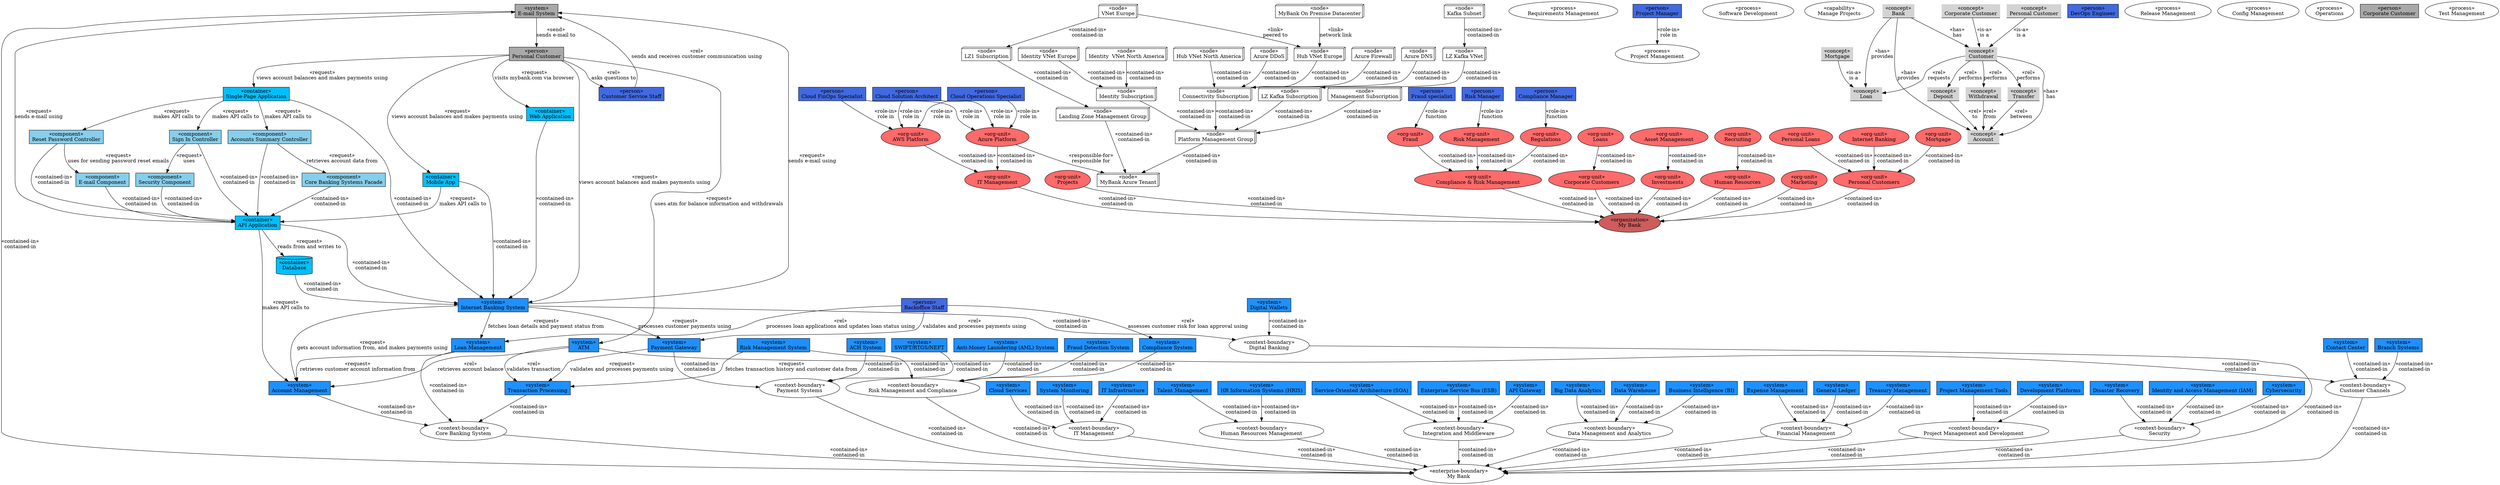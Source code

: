 digraph elements {
  // graph [splines=ortho]
mybank_data_management__big_data_analytics_system [shape=box style=filled fillcolor=dodgerblue label = "«system»\nBig Data Analytics"]
mybank_security__disaster_recovery_system [shape=box style=filled fillcolor=dodgerblue label = "«system»\nDisaster Recovery"]
mybank_it_management_azure__plz_kafka_subscription [shape=box3d  label = "«node»\nLZ Kafka Subscription"]
mybank__email_system [shape=box style=filled fillcolor=darkgrey label = "«system»\nE-mail System"]
mybank_financial_management__expense_management_system [shape=box style=filled fillcolor=dodgerblue label = "«system»\nExpense Management"]
mybank_customer_channels__branch_systems [shape=box style=filled fillcolor=dodgerblue label = "«system»\nBranch Systems"]
mybank_compliance__fraud_detection_system [shape=box style=filled fillcolor=dodgerblue label = "«system»\nFraud Detection System"]
mybank_organization_personal_customers__mortgage_org [ style=filled fillcolor=indianred1 label = "«org-unit»\nMortgage"]
mybank_project_management__dev_platforms [shape=box style=filled fillcolor=dodgerblue label = "«system»\nDevelopment Platforms"]
mybank_project_management__requirements_management [  label = "«process»\nRequirements Management"]
mybank_it_management__aws_unit [ style=filled fillcolor=indianred1 label = "«org-unit»\nAWS Platform"]
mybank_it_management_azure__connectivity_subscription [shape=box3d  label = "«node»\nConnectivity Subscription"]
mybank_digital_banking__digital_wallets_system [shape=box style=filled fillcolor=dodgerblue label = "«system»\nDigital Wallets"]
mybank_customer_channels__customer_service_staff [shape=box style=filled fillcolor=royalblue label = "«person»\nCustomer Service Staff"]
mybank_security__identity_access_management_system [shape=box style=filled fillcolor=dodgerblue label = "«system»\nIdentity and Access Management (IAM)"]
mybank_it_management_azure__alz1_vnet_europe [shape=box3d  label = "«node»\nVNet Europe"]
mybank__mybank_plc [  label = "«enterprise-boundary»\nMy Bank"]
mybank_compliance__risk_management_system [shape=box style=filled fillcolor=dodgerblue label = "«system»\nRisk Management System"]
mybank_project_management__projects_org [ style=filled fillcolor=indianred1 label = "«org-unit»\nProjects"]
mybank_organization_hr__recruiting [ style=filled fillcolor=indianred1 label = "«org-unit»\nRecruiting"]
mybank_compliance__compliance_org [ style=filled fillcolor=indianred1 label = "«org-unit»\nCompliance & Risk Management"]
mybank_project_management__project_management [  label = "«process»\nProject Management"]
mybank_integration_middleware__soa [shape=box style=filled fillcolor=dodgerblue label = "«system»\nService-Oriented Architecture (SOA)"]
mybank_it_management__cloud_finops_specialist [shape=box style=filled fillcolor=royalblue label = "«person»\nCloud FinOps Specialist"]
mybank_core_banking__context_boundary [  label = "«context-boundary»\nCore Banking System"]
mybank_payment__context_boundary [  label = "«context-boundary»\nPayment Systems"]
mybank_digital_banking_internet_banking_system__mobile_app [shape=box style=filled fillcolor=deepskyblue1 label = "«container»\nMobile App"]
mybank_project_management__software_development [  label = "«process»\nSoftware Development"]
mybank_infrastructure_management__cloud_services_system [shape=box style=filled fillcolor=dodgerblue label = "«system»\nCloud Services"]
mybank_digital_banking_internet_banking_system__api_application [shape=box style=filled fillcolor=deepskyblue1 label = "«container»\nAPI Application"]
mybank_it_management_azure__management_subscription [shape=box3d  label = "«node»\nManagement Subscription"]
mybank_organization__corporate_customers [ style=filled fillcolor=indianred1 label = "«org-unit»\nCorporate Customers"]
mybank_compliance__risk_manager [shape=box style=filled fillcolor=royalblue label = "«person»\nRisk Manager"]
mybank_organization_personal_customers__personal_loans_org [ style=filled fillcolor=indianred1 label = "«org-unit»\nPersonal Loans"]
mybank_compliance__context_boundary [  label = "«context-boundary»\nRisk Management and Compliance"]
mybank_human_resources__hris [shape=box style=filled fillcolor=dodgerblue label = "«system»\nHR Information Systems (HRIS)"]
mybank_project_management__manage_projects [  label = "«capability»\nManage Projects"]
mybank_compliance__risk_management [ style=filled fillcolor=indianred1 label = "«org-unit»\nRisk Management"]
mybank_organization__my_bank_organization [ style=filled fillcolor=indianred label = "«organization»\nMy Bank"]
mybank_it_management__context_boundary [  label = "«context-boundary»\nIT Management"]
mybank_it_management_azure__hub_vnet_europe [shape=box3d  label = "«node»\nHub VNet Europe"]
mybank_compliance__fraud [ style=filled fillcolor=indianred1 label = "«org-unit»\nFraud"]
mybank_infrastructure_management__system_monitoring_system [shape=box style=filled fillcolor=dodgerblue label = "«system»\nSystem Monitoring"]
mybank_concepts__mortgage [shape=underline style=filled fillcolor=lightgrey label = "«concept»\nMortgage"]
mybank_organization_personal_customers__internet_banking [ style=filled fillcolor=indianred1 label = "«org-unit»\nInternet Banking"]
mybank_it_management_azure__landing_zone_management_group [shape=box3d  label = "«node»\nLanding Zone Management Group"]
mybank_human_resources__context_boundary [  label = "«context-boundary»\nHuman Resources Management"]
mybank_project_management__devops_engineer [shape=box style=filled fillcolor=royalblue label = "«person»\nDevOps Engineer"]
mybank_it_management__cloud_operations_specialist [shape=box style=filled fillcolor=royalblue label = "«person»\nCloud Operations Specialist"]
mybank_compliance__fraud_specialist [shape=box style=filled fillcolor=royalblue label = "«person»\nFraud specialist"]
mybank_project_management__release_management [  label = "«process»\nRelease Management"]
mybank_digital_banking_internet_banking_system__internet_banking_system [shape=box style=filled fillcolor=dodgerblue label = "«system»\nInternet Banking System"]
mybank_compliance__compliance_system [shape=box style=filled fillcolor=dodgerblue label = "«system»\nCompliance System"]
mybank_compliance__compliance_manager [shape=box style=filled fillcolor=royalblue label = "«person»\nCompliance Manager"]
mybank_it_management_azure__identity_vnet_north_america [shape=box3d  label = "«node»\nIdentity  VNet North America"]
mybank_data_management__data_warehouse_system [shape=box style=filled fillcolor=dodgerblue label = "«system»\nData Warehouse"]
mybank_concepts__transfer [shape=underline style=filled fillcolor=lightgrey label = "«concept»\nTransfer"]
mybank_concepts__personal_customer [shape=underline style=filled fillcolor=lightgrey label = "«concept»\nPersonal Customer"]
mybank_digital_banking_internet_banking_system__core_banking_systems_facade [shape=box style=filled fillcolor=skyblue label = "«component»\nCore Banking Systems Facade"]
mybank_integration_middleware__esb [shape=box style=filled fillcolor=dodgerblue label = "«system»\nEnterprise Service Bus (ESB)"]
mybank_it_management_azure__mybank_tenant [shape=box3d  label = "«node»\nMyBank Azure Tenant"]
mybank_project_management__config_management [  label = "«process»\nConfig Management"]
mybank_project_management__operations [  label = "«process»\nOperations"]
mybank_concepts__account [shape=underline style=filled fillcolor=lightgrey label = "«concept»\nAccount"]
mybank__integration_middleware_context [  label = "«context-boundary»\nIntegration and Middleware"]
mybank_concepts__bank [shape=underline style=filled fillcolor=lightgrey label = "«concept»\nBank"]
mybank_it_management__azure_unit [ style=filled fillcolor=indianred1 label = "«org-unit»\nAzure Platform"]
mybank_it_management__it_management_org [ style=filled fillcolor=indianred1 label = "«org-unit»\nIT Management"]
mybank_it_management_azure__ddos_protection [shape=box3d  label = "«node»\nAzure DDoS"]
mybank_investments__investments_org [ style=filled fillcolor=indianred1 label = "«org-unit»\nInvestments"]
mybank_organization__human_resources [ style=filled fillcolor=indianred1 label = "«org-unit»\nHuman Resources"]
mybank_digital_banking_internet_banking_system__web_app [shape=box style=filled fillcolor=deepskyblue1 label = "«container»\nWeb Application"]
mybank_it_management__cloud_solution_architect [shape=box style=filled fillcolor=royalblue label = "«person»\nCloud Solution Architect"]
mybank__personal_customer [shape=box style=filled fillcolor=darkgrey label = "«person»\nPersonal Customer"]
mybank_data_management__context_boundary [  label = "«context-boundary»\nData Management and Analytics"]
mybank_digital_banking_internet_banking_system__single_page_app [shape=box style=filled fillcolor=deepskyblue1 label = "«container»\nSingle-Page Application"]
mybank_it_management_azure__identity_vnet_europe [shape=box3d  label = "«node»\nIdentity VNet Europe"]
mybank_project_management__project_manager [shape=box style=filled fillcolor=royalblue label = "«person»\nProject Manager"]
mybank_payment__payment_gateway_system [shape=box style=filled fillcolor=dodgerblue label = "«system»\nPayment Gateway"]
mybank_it_management_azure__platform_management_group [shape=box3d  label = "«node»\nPlatform Management Group"]
mybank_it_management_onprem__data_center_europe [shape=box3d  label = "«node»\nMyBank On Premise Datacenter"]
mybank_organization__marketing [ style=filled fillcolor=indianred1 label = "«org-unit»\nMarketing"]
mybank_concepts__customer [shape=underline style=filled fillcolor=lightgrey label = "«concept»\nCustomer"]
mybank_integration_middleware__api_gateway [shape=box style=filled fillcolor=dodgerblue label = "«system»\nAPI Gateway"]
mybank_infrastructure_management__it_infrastructure_system [shape=box style=filled fillcolor=dodgerblue label = "«system»\nIT Infrastructure"]
mybank_digital_banking_internet_banking_system__reset_password_controller [shape=box style=filled fillcolor=skyblue label = "«component»\nReset Password Controller"]
mybank_project_management__project_management_tools [shape=box style=filled fillcolor=dodgerblue label = "«system»\nProject Management Tools"]
mybank_financial_management__context_boundary [  label = "«context-boundary»\nFinancial Management"]
mybank_concepts__deposit [shape=underline style=filled fillcolor=lightgrey label = "«concept»\nDeposit"]
mybank_core_banking__loan_management_system [shape=box style=filled fillcolor=dodgerblue label = "«system»\nLoan Management"]
mybank_it_management_azure__plz_kafka_subnet [shape=box3d  label = "«node»\nKafka Subnet"]
mybank_digital_banking_internet_banking_system__email_component [shape=box style=filled fillcolor=skyblue label = "«component»\nE-mail Component"]
mybank_payment__ach_system [shape=box style=filled fillcolor=dodgerblue label = "«system»\nACH System"]
mybank_it_management_azure__identity_subscription [shape=box3d  label = "«node»\nIdentity Subscription"]
mybank_concepts__corporate_customer [shape=underline style=filled fillcolor=lightgrey label = "«concept»\nCorporate Customer"]
mybank_concepts__withdrawal [shape=underline style=filled fillcolor=lightgrey label = "«concept»\nWithdrawal"]
mybank_financial_management__general_ledger_system [shape=box style=filled fillcolor=dodgerblue label = "«system»\nGeneral Ledger"]
mybank_it_management_azure__plz_kafka_vnet [shape=box3d  label = "«node»\nLZ Kafka VNet"]
mybank_compliance__aml_system [shape=box style=filled fillcolor=dodgerblue label = "«system»\nAnti-Money Laundering (AML) System"]
mybank_project_management__context_boundary [  label = "«context-boundary»\nProject Management and Development"]
mybank_digital_banking_internet_banking_system__security_component [shape=box style=filled fillcolor=skyblue label = "«component»\nSecurity Component"]
mybank_it_management_azure__firewall [shape=box3d  label = "«node»\nAzure Firewall"]
mybank_data_management__business_intelligence_system [shape=box style=filled fillcolor=dodgerblue label = "«system»\nBusiness Intelligence (BI)"]
mybank_it_management_azure__dns [shape=box3d  label = "«node»\nAzure DNS"]
mybank_it_management_azure__alz1_subscription [shape=box3d  label = "«node»\nLZ1 Subscription"]
mybank_it_management_azure__hub_vnet_north_america [shape=box3d  label = "«node»\nHub VNet North America"]
mybank_security__context_boundary [  label = "«context-boundary»\nSecurity"]
mybank_digital_banking_internet_banking_system__accounts_summary_controller [shape=box style=filled fillcolor=skyblue label = "«component»\nAccounts Summary Controller"]
mybank_customer_channels__atm [shape=box style=filled fillcolor=dodgerblue label = "«system»\nATM"]
mybank_customer_channels__contact_center_system [shape=box style=filled fillcolor=dodgerblue label = "«system»\nContact Center"]
mybank_security__cybersecurity_system [shape=box style=filled fillcolor=dodgerblue label = "«system»\nCybersecurity"]
mybank__corporate_customer [shape=box style=filled fillcolor=darkgrey label = "«person»\nCorporate Customer"]
mybank_payment__swift_rtgs_neft_system [shape=box style=filled fillcolor=dodgerblue label = "«system»\nSWIFT/RTGS/NEFT"]
mybank_organization__personal_customers [ style=filled fillcolor=indianred1 label = "«org-unit»\nPersonal Customers"]
mybank_concepts__loan [shape=underline style=filled fillcolor=lightgrey label = "«concept»\nLoan"]
mybank_financial_management__treasury_management_system [shape=box style=filled fillcolor=dodgerblue label = "«system»\nTreasury Management"]
mybank_core_banking__backoffice_staff [shape=box style=filled fillcolor=royalblue label = "«person»\nBackoffice Staff"]
mybank_core_banking__account_management_system [shape=box style=filled fillcolor=dodgerblue label = "«system»\nAccount Management"]
mybank_core_banking__transaction_processing_system [shape=box style=filled fillcolor=dodgerblue label = "«system»\nTransaction Processing"]
mybank_investments__asset_management_org [ style=filled fillcolor=indianred1 label = "«org-unit»\nAsset Management"]
mybank_digital_banking__context_boundary [  label = "«context-boundary»\nDigital Banking"]
mybank_human_resources__talent_management_system [shape=box style=filled fillcolor=dodgerblue label = "«system»\nTalent Management"]
mybank_project_management__test_management [  label = "«process»\nTest Management"]
mybank_digital_banking_internet_banking_system__sign_in_controller [shape=box style=filled fillcolor=skyblue label = "«component»\nSign In Controller"]
mybank_digital_banking_internet_banking_system__database [shape=cylinder style=filled fillcolor=deepskyblue1 label = "«container»\nDatabase"]
mybank_organization_corporate_customers__loans_org [ style=filled fillcolor=indianred1 label = "«org-unit»\nLoans"]
mybank_customer_channels__context_boundary [  label = "«context-boundary»\nCustomer Channels"]
mybank_compliance__regulations [ style=filled fillcolor=indianred1 label = "«org-unit»\nRegulations"]
 
mybank_data_management__context_boundary -> mybank__mybank_plc [label = "«contained-in»\ncontained-in"]
mybank_data_management__big_data_analytics_system -> mybank_data_management__context_boundary [label = "«contained-in»\ncontained-in"]
mybank__personal_customer -> mybank_digital_banking_internet_banking_system__web_app [label = "«request»\nvisits mybank.com via browser"]
mybank_it_management_azure__plz_kafka_subscription -> mybank_it_management_azure__platform_management_group [label = "«contained-in»\ncontained-in"]
mybank_organization_hr__recruiting -> mybank_organization__human_resources [label = "«contained-in»\ncontained-in"]
mybank_it_management_azure__alz1_vnet_europe -> mybank_it_management_azure__alz1_subscription [label = "«contained-in»\ncontained-in"]
mybank_compliance__compliance_manager -> mybank_compliance__regulations [label = "«role-in»\nfunction"]
mybank_compliance__risk_management -> mybank_compliance__compliance_org [label = "«contained-in»\ncontained-in"]
mybank_organization_corporate_customers__loans_org -> mybank_organization__corporate_customers [label = "«contained-in»\ncontained-in"]
mybank_customer_channels__contact_center_system -> mybank_customer_channels__context_boundary [label = "«contained-in»\ncontained-in"]
mybank_digital_banking_internet_banking_system__security_component -> mybank_digital_banking_internet_banking_system__api_application [label = "«contained-in»\ncontained-in"]
mybank_payment__payment_gateway_system -> mybank_core_banking__transaction_processing_system [label = "«request»\nvalidates and processes payments using"]
mybank_it_management__cloud_operations_specialist -> mybank_it_management__aws_unit [label = "«role-in»\nrole in"]
mybank_concepts__customer -> mybank_concepts__transfer [label = "«rel»\nperforms"]
mybank_compliance__risk_management_system -> mybank_compliance__context_boundary [label = "«contained-in»\ncontained-in"]
mybank_it_management_azure__connectivity_subscription -> mybank_it_management_azure__platform_management_group [label = "«contained-in»\ncontained-in"]
mybank_it_management__azure_unit -> mybank_it_management__it_management_org [label = "«contained-in»\ncontained-in"]
mybank_digital_banking__context_boundary -> mybank__mybank_plc [label = "«contained-in»\ncontained-in"]
mybank_project_management__projects_org -> mybank_organization__my_bank_organization [label = "«contained-in»\ncontained-in"]
mybank_digital_banking_internet_banking_system__api_application -> mybank_digital_banking_internet_banking_system__internet_banking_system [label = "«contained-in»\ncontained-in"]
mybank_it_management__cloud_solution_architect -> mybank_it_management__azure_unit [label = "«role-in»\nrole in"]
mybank_payment__ach_system -> mybank_payment__context_boundary [label = "«contained-in»\ncontained-in"]
mybank_digital_banking_internet_banking_system__internet_banking_system -> mybank__email_system [label = "«request»\nsends e-mail using"]
mybank_financial_management__context_boundary -> mybank__mybank_plc [label = "«contained-in»\ncontained-in"]
mybank_project_management__context_boundary -> mybank__mybank_plc [label = "«contained-in»\ncontained-in"]
mybank_compliance__compliance_org -> mybank_organization__my_bank_organization [label = "«contained-in»\ncontained-in"]
mybank_financial_management__treasury_management_system -> mybank_financial_management__context_boundary [label = "«contained-in»\ncontained-in"]
mybank_financial_management__expense_management_system -> mybank_financial_management__context_boundary [label = "«contained-in»\ncontained-in"]
mybank_security__identity_access_management_system -> mybank_security__context_boundary [label = "«contained-in»\ncontained-in"]
mybank_infrastructure_management__it_infrastructure_system -> mybank_it_management__context_boundary [label = "«contained-in»\ncontained-in"]
mybank_project_management__dev_platforms -> mybank_project_management__context_boundary [label = "«contained-in»\ncontained-in"]
mybank_concepts__transfer -> mybank_concepts__account [label = "«rel»\nbetween"]
mybank_concepts__customer -> mybank_concepts__account [label = "«has»\nhas"]
mybank_it_management_azure__dns -> mybank_it_management_azure__connectivity_subscription [label = "«contained-in»\ncontained-in"]
mybank_it_management__cloud_solution_architect -> mybank_it_management__aws_unit [label = "«role-in»\nrole in"]
mybank_integration_middleware__soa -> mybank__integration_middleware_context [label = "«contained-in»\ncontained-in"]
mybank_organization_personal_customers__mortgage_org -> mybank_organization__personal_customers [label = "«contained-in»\ncontained-in"]
mybank_payment__swift_rtgs_neft_system -> mybank_payment__context_boundary [label = "«contained-in»\ncontained-in"]
mybank_organization__personal_customers -> mybank_organization__my_bank_organization [label = "«contained-in»\ncontained-in"]
mybank_customer_channels__atm -> mybank_core_banking__account_management_system [label = "«rel»\nretrieves account balance"]
mybank_it_management__it_management_org -> mybank_organization__my_bank_organization [label = "«contained-in»\ncontained-in"]
mybank_concepts__customer -> mybank_concepts__deposit [label = "«rel»\nperforms"]
mybank_customer_channels__atm -> mybank_customer_channels__context_boundary [label = "«contained-in»\ncontained-in"]
mybank_digital_banking_internet_banking_system__accounts_summary_controller -> mybank_digital_banking_internet_banking_system__core_banking_systems_facade [label = "«request»\nretrieves account data from"]
mybank_customer_channels__context_boundary -> mybank__mybank_plc [label = "«contained-in»\ncontained-in"]
mybank__integration_middleware_context -> mybank__mybank_plc [label = "«contained-in»\ncontained-in"]
mybank_it_management__azure_unit -> mybank_it_management_azure__mybank_tenant [label = "«responsible-for»\nresponsible for"]
mybank_digital_banking_internet_banking_system__api_application -> mybank__email_system [label = "«request»\nsends e-mail using"]
mybank_digital_banking_internet_banking_system__api_application -> mybank_core_banking__account_management_system [label = "«request»\nmakes API calls to"]
mybank_integration_middleware__api_gateway -> mybank__integration_middleware_context [label = "«contained-in»\ncontained-in"]
mybank_core_banking__transaction_processing_system -> mybank_core_banking__context_boundary [label = "«contained-in»\ncontained-in"]
mybank_core_banking__backoffice_staff -> mybank_compliance__compliance_system [label = "«rel»\nassesses customer risk for loan approval using"]
mybank_digital_banking__digital_wallets_system -> mybank_digital_banking__context_boundary [label = "«contained-in»\ncontained-in"]
mybank_investments__asset_management_org -> mybank_investments__investments_org [label = "«contained-in»\ncontained-in"]
mybank__personal_customer -> mybank_digital_banking_internet_banking_system__single_page_app [label = "«request»\nviews account balances and makes payments using"]
mybank_digital_banking_internet_banking_system__reset_password_controller -> mybank_digital_banking_internet_banking_system__email_component [label = "«request»\nuses for sending password reset emails"]
mybank_core_banking__loan_management_system -> mybank_core_banking__account_management_system [label = "«request»\nretrieves customer account information from"]
mybank_digital_banking_internet_banking_system__reset_password_controller -> mybank_digital_banking_internet_banking_system__api_application [label = "«contained-in»\ncontained-in"]
mybank_it_management_azure__firewall -> mybank_it_management_azure__connectivity_subscription [label = "«contained-in»\ncontained-in"]
mybank_it_management_azure__plz_kafka_subnet -> mybank_it_management_azure__plz_kafka_vnet [label = "«contained-in»\ncontained-in"]
mybank_core_banking__backoffice_staff -> mybank_payment__payment_gateway_system [label = "«rel»\nvalidates and processes payments using"]
mybank_digital_banking_internet_banking_system__email_component -> mybank_digital_banking_internet_banking_system__api_application [label = "«contained-in»\ncontained-in"]
mybank_it_management_azure__landing_zone_management_group -> mybank_it_management_azure__mybank_tenant [label = "«contained-in»\ncontained-in"]
mybank_it_management__cloud_operations_specialist -> mybank_it_management__azure_unit [label = "«role-in»\nrole in"]
mybank_it_management__context_boundary -> mybank__mybank_plc [label = "«contained-in»\ncontained-in"]
mybank_digital_banking_internet_banking_system__single_page_app -> mybank_digital_banking_internet_banking_system__internet_banking_system [label = "«contained-in»\ncontained-in"]
mybank_payment__payment_gateway_system -> mybank_payment__context_boundary [label = "«contained-in»\ncontained-in"]
mybank_it_management_azure__identity_vnet_north_america -> mybank_it_management_azure__identity_subscription [label = "«contained-in»\ncontained-in"]
mybank_core_banking__loan_management_system -> mybank_core_banking__context_boundary [label = "«contained-in»\ncontained-in"]
mybank_investments__investments_org -> mybank_organization__my_bank_organization [label = "«contained-in»\ncontained-in"]
mybank_project_management__project_manager -> mybank_project_management__project_management [label = "«role-in»\nrole in"]
mybank_it_management_azure__alz1_vnet_europe -> mybank_it_management_azure__hub_vnet_europe [label = "«link»\npeered to"]
mybank_organization__corporate_customers -> mybank_organization__my_bank_organization [label = "«contained-in»\ncontained-in"]
mybank_compliance__context_boundary -> mybank__mybank_plc [label = "«contained-in»\ncontained-in"]
mybank_digital_banking_internet_banking_system__mobile_app -> mybank_digital_banking_internet_banking_system__api_application [label = "«request»\nmakes API calls to"]
mybank__email_system -> mybank__personal_customer [label = "«send»\nsends e-mail to"]
mybank_it_management_azure__hub_vnet_north_america -> mybank_it_management_azure__connectivity_subscription [label = "«contained-in»\ncontained-in"]
mybank_customer_channels__atm -> mybank_core_banking__transaction_processing_system [label = "«rel»\nvalidates transaction"]
mybank_infrastructure_management__cloud_services_system -> mybank_it_management__context_boundary [label = "«contained-in»\ncontained-in"]
mybank_digital_banking_internet_banking_system__single_page_app -> mybank_digital_banking_internet_banking_system__sign_in_controller [label = "«request»\nmakes API calls to"]
mybank_digital_banking_internet_banking_system__internet_banking_system -> mybank_core_banking__loan_management_system [label = "«request»\nfetches loan details and payment status from"]
mybank_it_management_azure__identity_subscription -> mybank_it_management_azure__platform_management_group [label = "«contained-in»\ncontained-in"]
mybank_customer_channels__customer_service_staff -> mybank__email_system [label = "«rel»\nsends and receives customer communication using"]
mybank_core_banking__account_management_system -> mybank_core_banking__context_boundary [label = "«contained-in»\ncontained-in"]
mybank__personal_customer -> mybank_customer_channels__customer_service_staff [label = "«rel»\nasks questions to"]
mybank_it_management__aws_unit -> mybank_it_management__it_management_org [label = "«contained-in»\ncontained-in"]
mybank_it_management_azure__alz1_subscription -> mybank_it_management_azure__landing_zone_management_group [label = "«contained-in»\ncontained-in"]
mybank_concepts__corporate_customer -> mybank_concepts__customer [label = "«is-a»\nis a"]
mybank_organization_personal_customers__internet_banking -> mybank_organization__personal_customers [label = "«contained-in»\ncontained-in"]
mybank_customer_channels__branch_systems -> mybank_customer_channels__context_boundary [label = "«contained-in»\ncontained-in"]
mybank__email_system -> mybank__mybank_plc [label = "«contained-in»\ncontained-in"]
mybank__personal_customer -> mybank_digital_banking_internet_banking_system__internet_banking_system [label = "«request»\nviews account balances and makes payments using"]
mybank_financial_management__general_ledger_system -> mybank_financial_management__context_boundary [label = "«contained-in»\ncontained-in"]
mybank_digital_banking_internet_banking_system__core_banking_systems_facade -> mybank_digital_banking_internet_banking_system__api_application [label = "«contained-in»\ncontained-in"]
mybank_concepts__personal_customer -> mybank_concepts__customer [label = "«is-a»\nis a"]
mybank_digital_banking_internet_banking_system__single_page_app -> mybank_digital_banking_internet_banking_system__reset_password_controller [label = "«request»\nmakes API calls to"]
mybank_digital_banking_internet_banking_system__web_app -> mybank_digital_banking_internet_banking_system__internet_banking_system [label = "«contained-in»\ncontained-in"]
mybank_security__context_boundary -> mybank__mybank_plc [label = "«contained-in»\ncontained-in"]
mybank_it_management_azure__identity_vnet_europe -> mybank_it_management_azure__identity_subscription [label = "«contained-in»\ncontained-in"]
mybank_digital_banking_internet_banking_system__sign_in_controller -> mybank_digital_banking_internet_banking_system__security_component [label = "«request»\nuses"]
mybank_it_management_azure__ddos_protection -> mybank_it_management_azure__connectivity_subscription [label = "«contained-in»\ncontained-in"]
mybank_concepts__mortgage -> mybank_concepts__loan [label = "«is-a»\nis a"]
mybank_integration_middleware__esb -> mybank__integration_middleware_context [label = "«contained-in»\ncontained-in"]
mybank_compliance__risk_manager -> mybank_compliance__risk_management [label = "«role-in»\nfunction"]
mybank__personal_customer -> mybank_customer_channels__atm [label = "«request»\nuses atm for balance information and withdrawals"]
mybank_concepts__withdrawal -> mybank_concepts__account [label = "«rel»\nfrom"]
mybank_human_resources__hris -> mybank_human_resources__context_boundary [label = "«contained-in»\ncontained-in"]
mybank_it_management__cloud_finops_specialist -> mybank_it_management__aws_unit [label = "«role-in»\nrole in"]
mybank_compliance__fraud -> mybank_compliance__compliance_org [label = "«contained-in»\ncontained-in"]
mybank_organization_personal_customers__personal_loans_org -> mybank_organization__personal_customers [label = "«contained-in»\ncontained-in"]
mybank_it_management_azure__platform_management_group -> mybank_it_management_azure__mybank_tenant [label = "«contained-in»\ncontained-in"]
mybank_compliance__fraud_detection_system -> mybank_compliance__context_boundary [label = "«contained-in»\ncontained-in"]
mybank_concepts__deposit -> mybank_concepts__account [label = "«rel»\nto"]
mybank_security__cybersecurity_system -> mybank_security__context_boundary [label = "«contained-in»\ncontained-in"]
mybank_compliance__fraud_specialist -> mybank_compliance__fraud [label = "«role-in»\nfunction"]
mybank_concepts__bank -> mybank_concepts__customer [label = "«has»\nhas"]
mybank_digital_banking_internet_banking_system__internet_banking_system -> mybank_digital_banking__context_boundary [label = "«contained-in»\ncontained-in"]
mybank_concepts__customer -> mybank_concepts__withdrawal [label = "«rel»\nperforms"]
mybank_digital_banking_internet_banking_system__internet_banking_system -> mybank_core_banking__account_management_system [label = "«request»\ngets account information from, and makes payments using"]
mybank_payment__context_boundary -> mybank__mybank_plc [label = "«contained-in»\ncontained-in"]
mybank_it_management__cloud_finops_specialist -> mybank_it_management__azure_unit [label = "«role-in»\nrole in"]
mybank_digital_banking_internet_banking_system__single_page_app -> mybank_digital_banking_internet_banking_system__accounts_summary_controller [label = "«request»\nmakes API calls to"]
mybank_concepts__bank -> mybank_concepts__account [label = "«has»\nprovides"]
mybank_organization__human_resources -> mybank_organization__my_bank_organization [label = "«contained-in»\ncontained-in"]
mybank_core_banking__context_boundary -> mybank__mybank_plc [label = "«contained-in»\ncontained-in"]
mybank_digital_banking_internet_banking_system__mobile_app -> mybank_digital_banking_internet_banking_system__internet_banking_system [label = "«contained-in»\ncontained-in"]
mybank_concepts__customer -> mybank_concepts__loan [label = "«rel»\nrequests"]
mybank_infrastructure_management__system_monitoring_system -> mybank_it_management__context_boundary [label = "«contained-in»\ncontained-in"]
mybank_human_resources__context_boundary -> mybank__mybank_plc [label = "«contained-in»\ncontained-in"]
mybank_data_management__business_intelligence_system -> mybank_data_management__context_boundary [label = "«contained-in»\ncontained-in"]
mybank_core_banking__backoffice_staff -> mybank_core_banking__loan_management_system [label = "«rel»\nprocesses loan applications and updates loan status using"]
mybank_it_management_azure__plz_kafka_vnet -> mybank_it_management_azure__plz_kafka_subscription [label = "«contained-in»\ncontained-in"]
mybank_it_management_azure__management_subscription -> mybank_it_management_azure__platform_management_group [label = "«contained-in»\ncontained-in"]
mybank_compliance__risk_management_system -> mybank_core_banking__transaction_processing_system [label = "«request»\nfetches transaction history and customer data from"]
mybank_compliance__aml_system -> mybank_compliance__context_boundary [label = "«contained-in»\ncontained-in"]
mybank_concepts__bank -> mybank_concepts__loan [label = "«has»\nprovides"]
mybank_human_resources__talent_management_system -> mybank_human_resources__context_boundary [label = "«contained-in»\ncontained-in"]
mybank_digital_banking_internet_banking_system__accounts_summary_controller -> mybank_digital_banking_internet_banking_system__api_application [label = "«contained-in»\ncontained-in"]
mybank_security__disaster_recovery_system -> mybank_security__context_boundary [label = "«contained-in»\ncontained-in"]
mybank_data_management__data_warehouse_system -> mybank_data_management__context_boundary [label = "«contained-in»\ncontained-in"]
mybank_digital_banking_internet_banking_system__internet_banking_system -> mybank_payment__payment_gateway_system [label = "«request»\nprocesses customer payments using"]
mybank_compliance__compliance_system -> mybank_compliance__context_boundary [label = "«contained-in»\ncontained-in"]
mybank__personal_customer -> mybank_digital_banking_internet_banking_system__mobile_app [label = "«request»\nviews account balances and makes payments using"]
mybank_organization__marketing -> mybank_organization__my_bank_organization [label = "«contained-in»\ncontained-in"]
mybank_digital_banking_internet_banking_system__api_application -> mybank_digital_banking_internet_banking_system__database [label = "«request»\nreads from and writes to"]
mybank_it_management_azure__hub_vnet_europe -> mybank_it_management_azure__connectivity_subscription [label = "«contained-in»\ncontained-in"]
mybank_project_management__project_management_tools -> mybank_project_management__context_boundary [label = "«contained-in»\ncontained-in"]
mybank_digital_banking_internet_banking_system__sign_in_controller -> mybank_digital_banking_internet_banking_system__api_application [label = "«contained-in»\ncontained-in"]
mybank_compliance__regulations -> mybank_compliance__compliance_org [label = "«contained-in»\ncontained-in"]
mybank_it_management_onprem__data_center_europe -> mybank_it_management_azure__hub_vnet_europe [label = "«link»\nnetwork link"]
mybank_digital_banking_internet_banking_system__database -> mybank_digital_banking_internet_banking_system__internet_banking_system [label = "«contained-in»\ncontained-in"]
 
}
